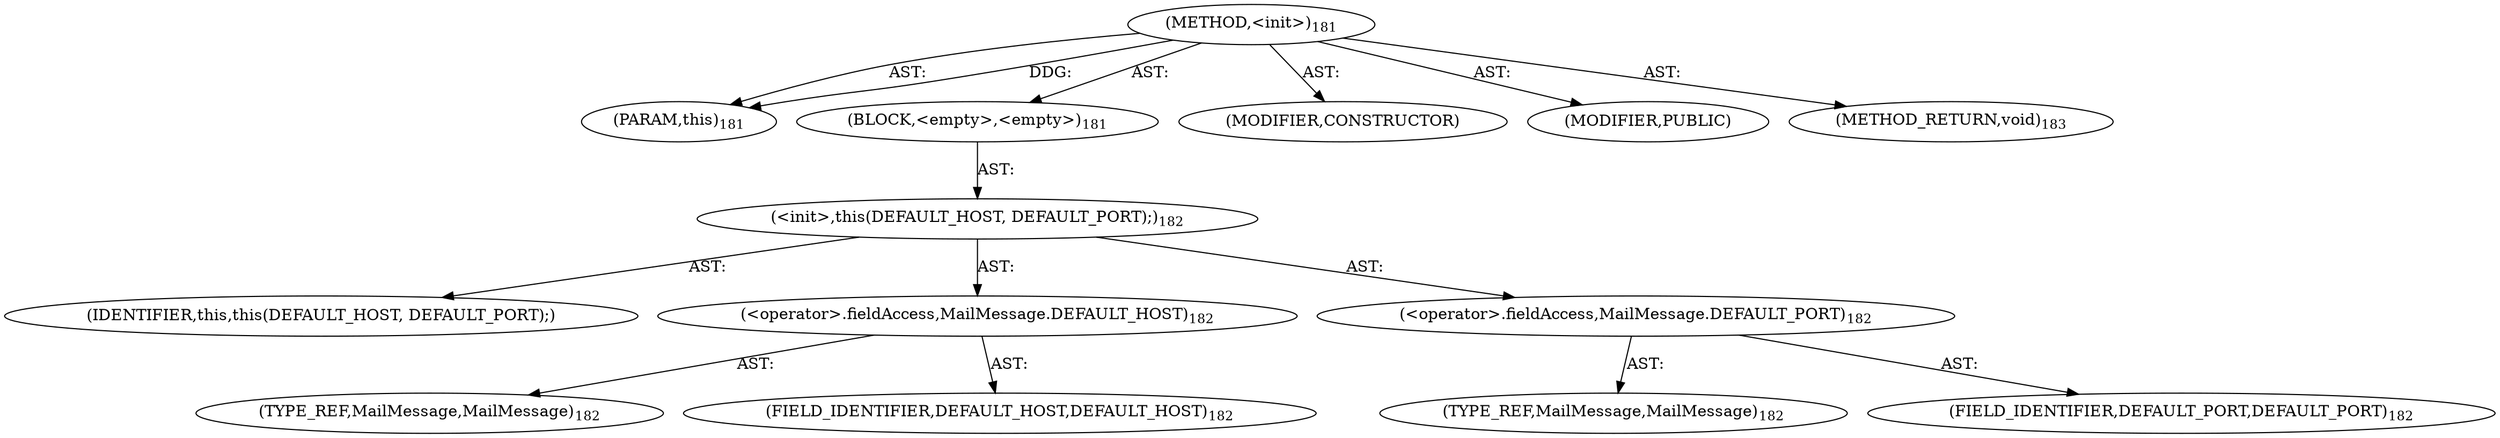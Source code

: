 digraph "&lt;init&gt;" {  
"111669149696" [label = <(METHOD,&lt;init&gt;)<SUB>181</SUB>> ]
"115964117014" [label = <(PARAM,this)<SUB>181</SUB>> ]
"25769803776" [label = <(BLOCK,&lt;empty&gt;,&lt;empty&gt;)<SUB>181</SUB>> ]
"30064771072" [label = <(&lt;init&gt;,this(DEFAULT_HOST, DEFAULT_PORT);)<SUB>182</SUB>> ]
"68719476772" [label = <(IDENTIFIER,this,this(DEFAULT_HOST, DEFAULT_PORT);)> ]
"30064771073" [label = <(&lt;operator&gt;.fieldAccess,MailMessage.DEFAULT_HOST)<SUB>182</SUB>> ]
"180388626432" [label = <(TYPE_REF,MailMessage,MailMessage)<SUB>182</SUB>> ]
"55834574848" [label = <(FIELD_IDENTIFIER,DEFAULT_HOST,DEFAULT_HOST)<SUB>182</SUB>> ]
"30064771074" [label = <(&lt;operator&gt;.fieldAccess,MailMessage.DEFAULT_PORT)<SUB>182</SUB>> ]
"180388626433" [label = <(TYPE_REF,MailMessage,MailMessage)<SUB>182</SUB>> ]
"55834574849" [label = <(FIELD_IDENTIFIER,DEFAULT_PORT,DEFAULT_PORT)<SUB>182</SUB>> ]
"133143986207" [label = <(MODIFIER,CONSTRUCTOR)> ]
"133143986208" [label = <(MODIFIER,PUBLIC)> ]
"128849018880" [label = <(METHOD_RETURN,void)<SUB>183</SUB>> ]
  "111669149696" -> "115964117014"  [ label = "AST: "] 
  "111669149696" -> "25769803776"  [ label = "AST: "] 
  "111669149696" -> "133143986207"  [ label = "AST: "] 
  "111669149696" -> "133143986208"  [ label = "AST: "] 
  "111669149696" -> "128849018880"  [ label = "AST: "] 
  "25769803776" -> "30064771072"  [ label = "AST: "] 
  "30064771072" -> "68719476772"  [ label = "AST: "] 
  "30064771072" -> "30064771073"  [ label = "AST: "] 
  "30064771072" -> "30064771074"  [ label = "AST: "] 
  "30064771073" -> "180388626432"  [ label = "AST: "] 
  "30064771073" -> "55834574848"  [ label = "AST: "] 
  "30064771074" -> "180388626433"  [ label = "AST: "] 
  "30064771074" -> "55834574849"  [ label = "AST: "] 
  "111669149696" -> "115964117014"  [ label = "DDG: "] 
}
